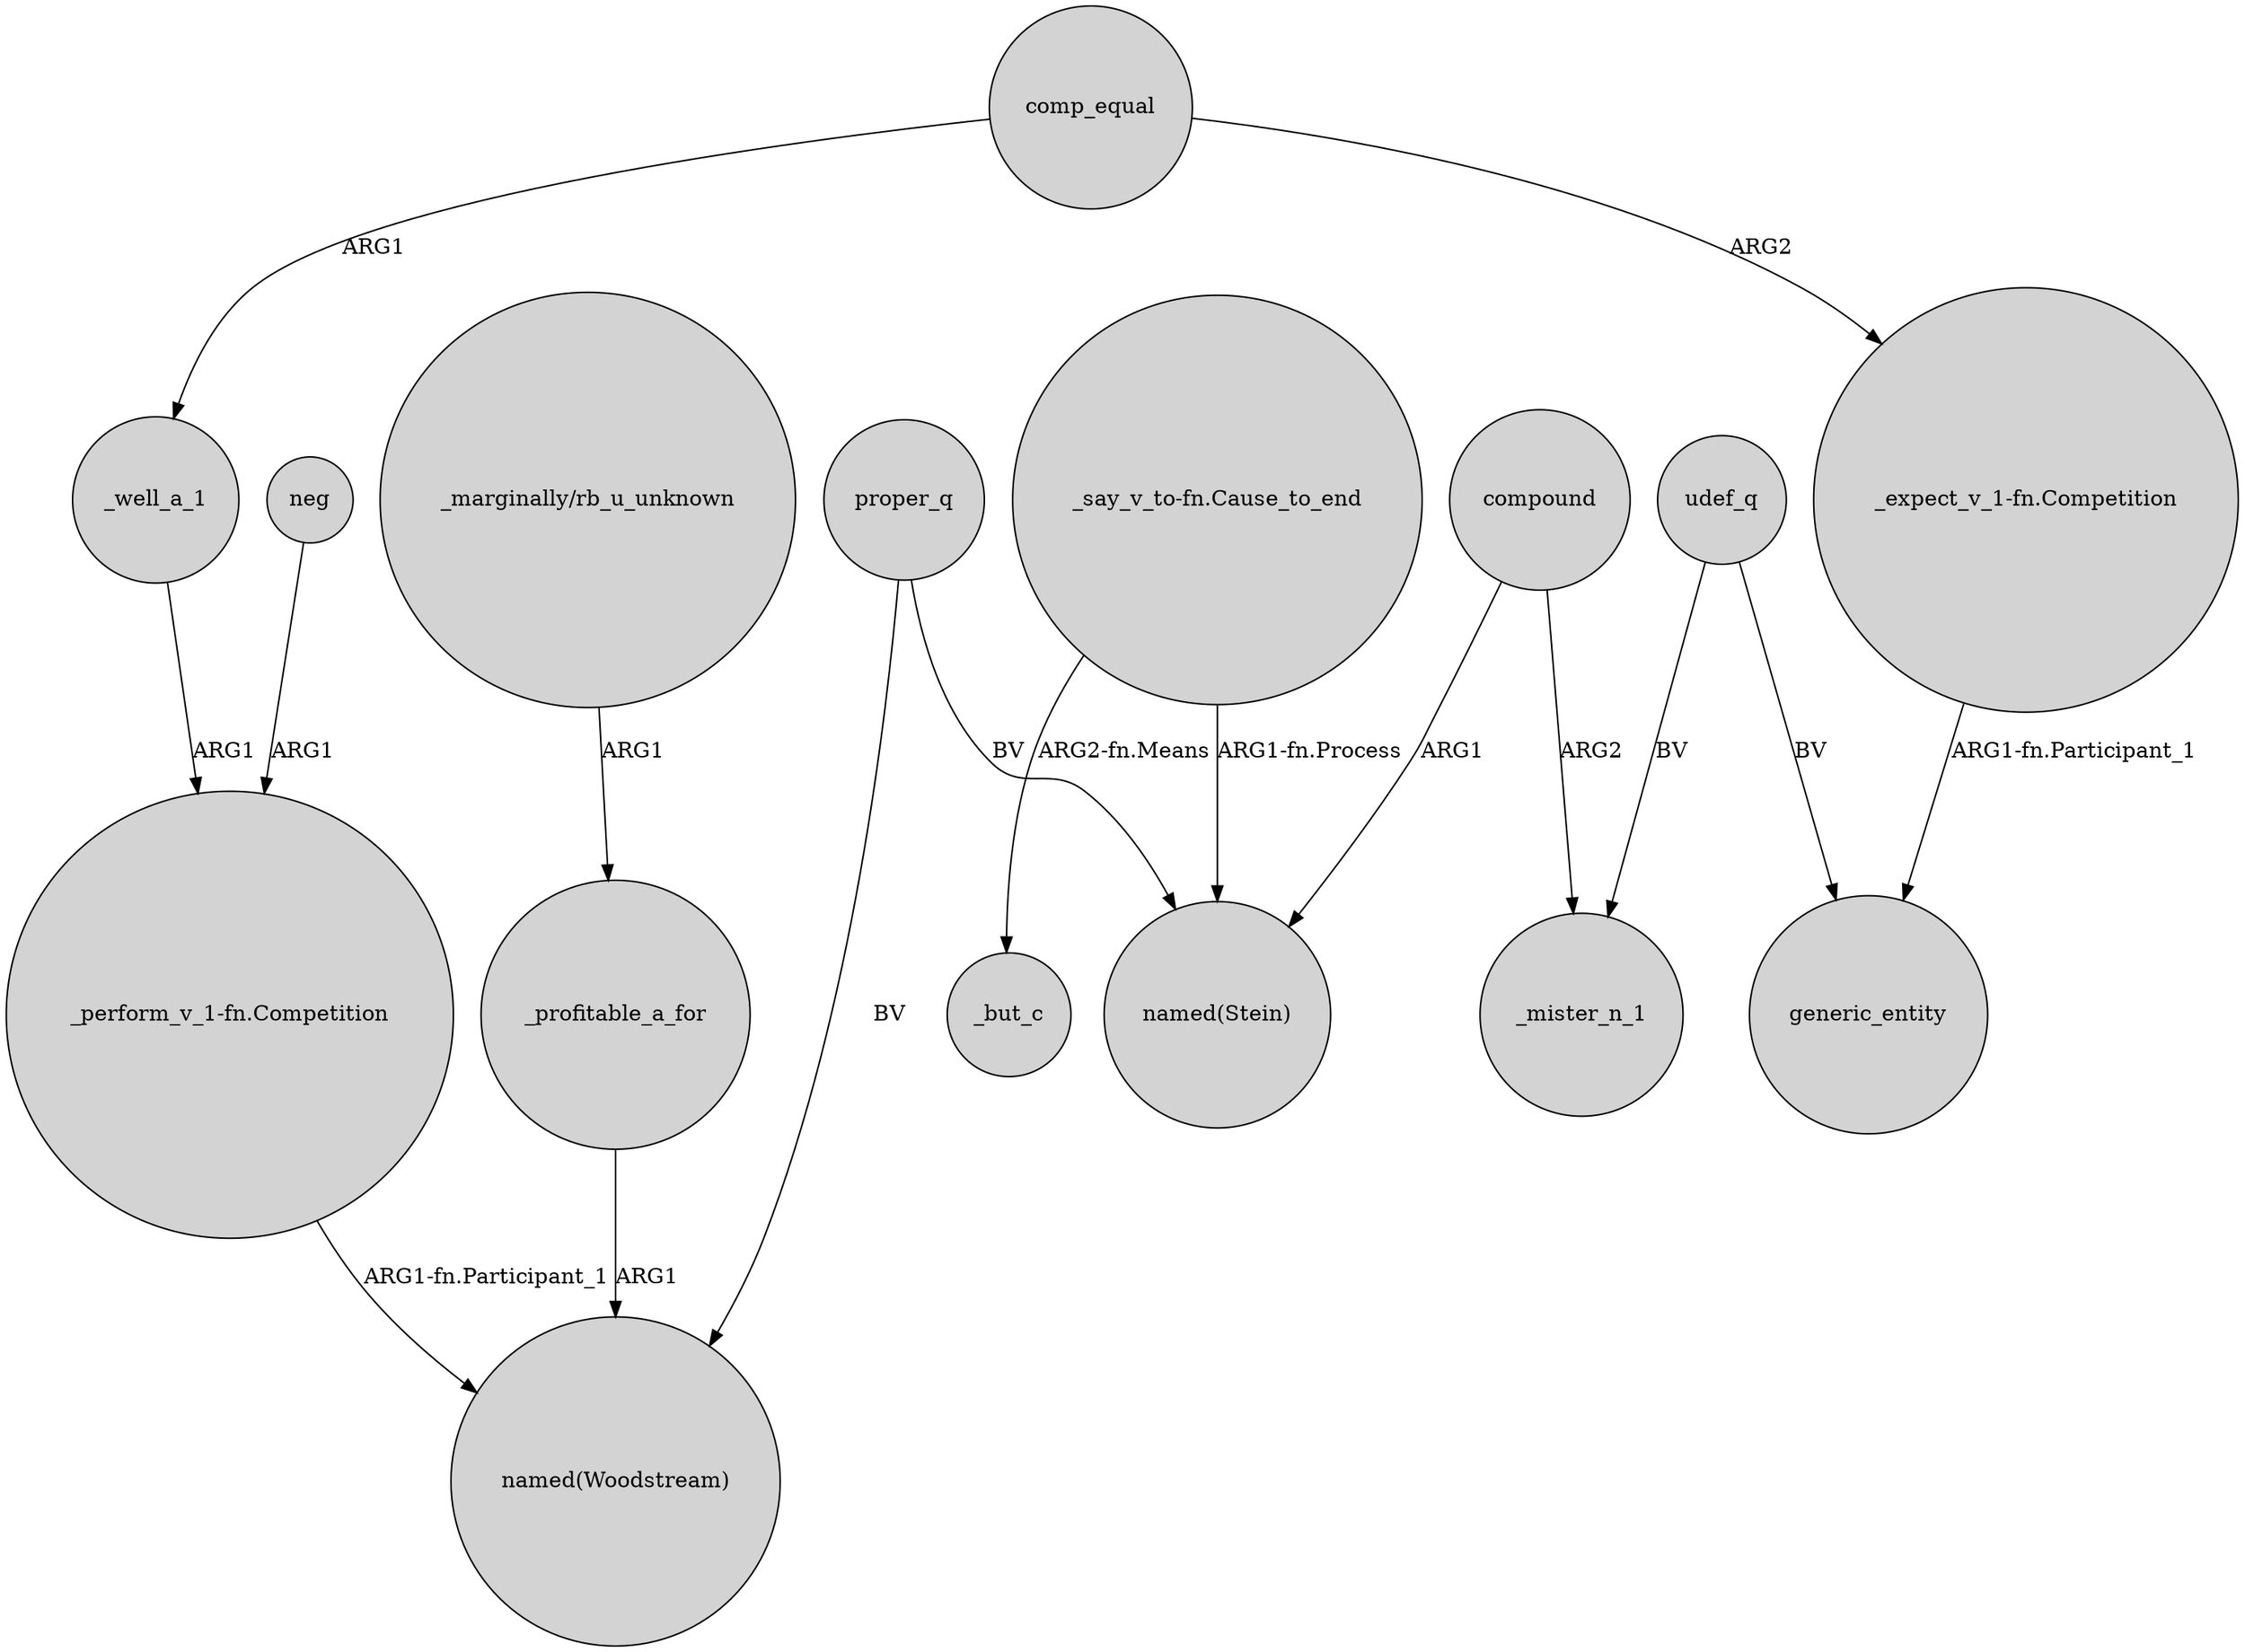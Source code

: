 digraph {
	node [shape=circle style=filled]
	comp_equal -> _well_a_1 [label=ARG1]
	"_perform_v_1-fn.Competition" -> "named(Woodstream)" [label="ARG1-fn.Participant_1"]
	"_say_v_to-fn.Cause_to_end" -> "named(Stein)" [label="ARG1-fn.Process"]
	compound -> _mister_n_1 [label=ARG2]
	proper_q -> "named(Woodstream)" [label=BV]
	udef_q -> _mister_n_1 [label=BV]
	"_marginally/rb_u_unknown" -> _profitable_a_for [label=ARG1]
	proper_q -> "named(Stein)" [label=BV]
	neg -> "_perform_v_1-fn.Competition" [label=ARG1]
	udef_q -> generic_entity [label=BV]
	compound -> "named(Stein)" [label=ARG1]
	comp_equal -> "_expect_v_1-fn.Competition" [label=ARG2]
	_profitable_a_for -> "named(Woodstream)" [label=ARG1]
	_well_a_1 -> "_perform_v_1-fn.Competition" [label=ARG1]
	"_say_v_to-fn.Cause_to_end" -> _but_c [label="ARG2-fn.Means"]
	"_expect_v_1-fn.Competition" -> generic_entity [label="ARG1-fn.Participant_1"]
}
